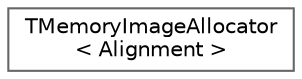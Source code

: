 digraph "Graphical Class Hierarchy"
{
 // INTERACTIVE_SVG=YES
 // LATEX_PDF_SIZE
  bgcolor="transparent";
  edge [fontname=Helvetica,fontsize=10,labelfontname=Helvetica,labelfontsize=10];
  node [fontname=Helvetica,fontsize=10,shape=box,height=0.2,width=0.4];
  rankdir="LR";
  Node0 [id="Node000000",label="TMemoryImageAllocator\l\< Alignment \>",height=0.2,width=0.4,color="grey40", fillcolor="white", style="filled",URL="$d3/dfc/classTMemoryImageAllocator.html",tooltip=" "];
}
